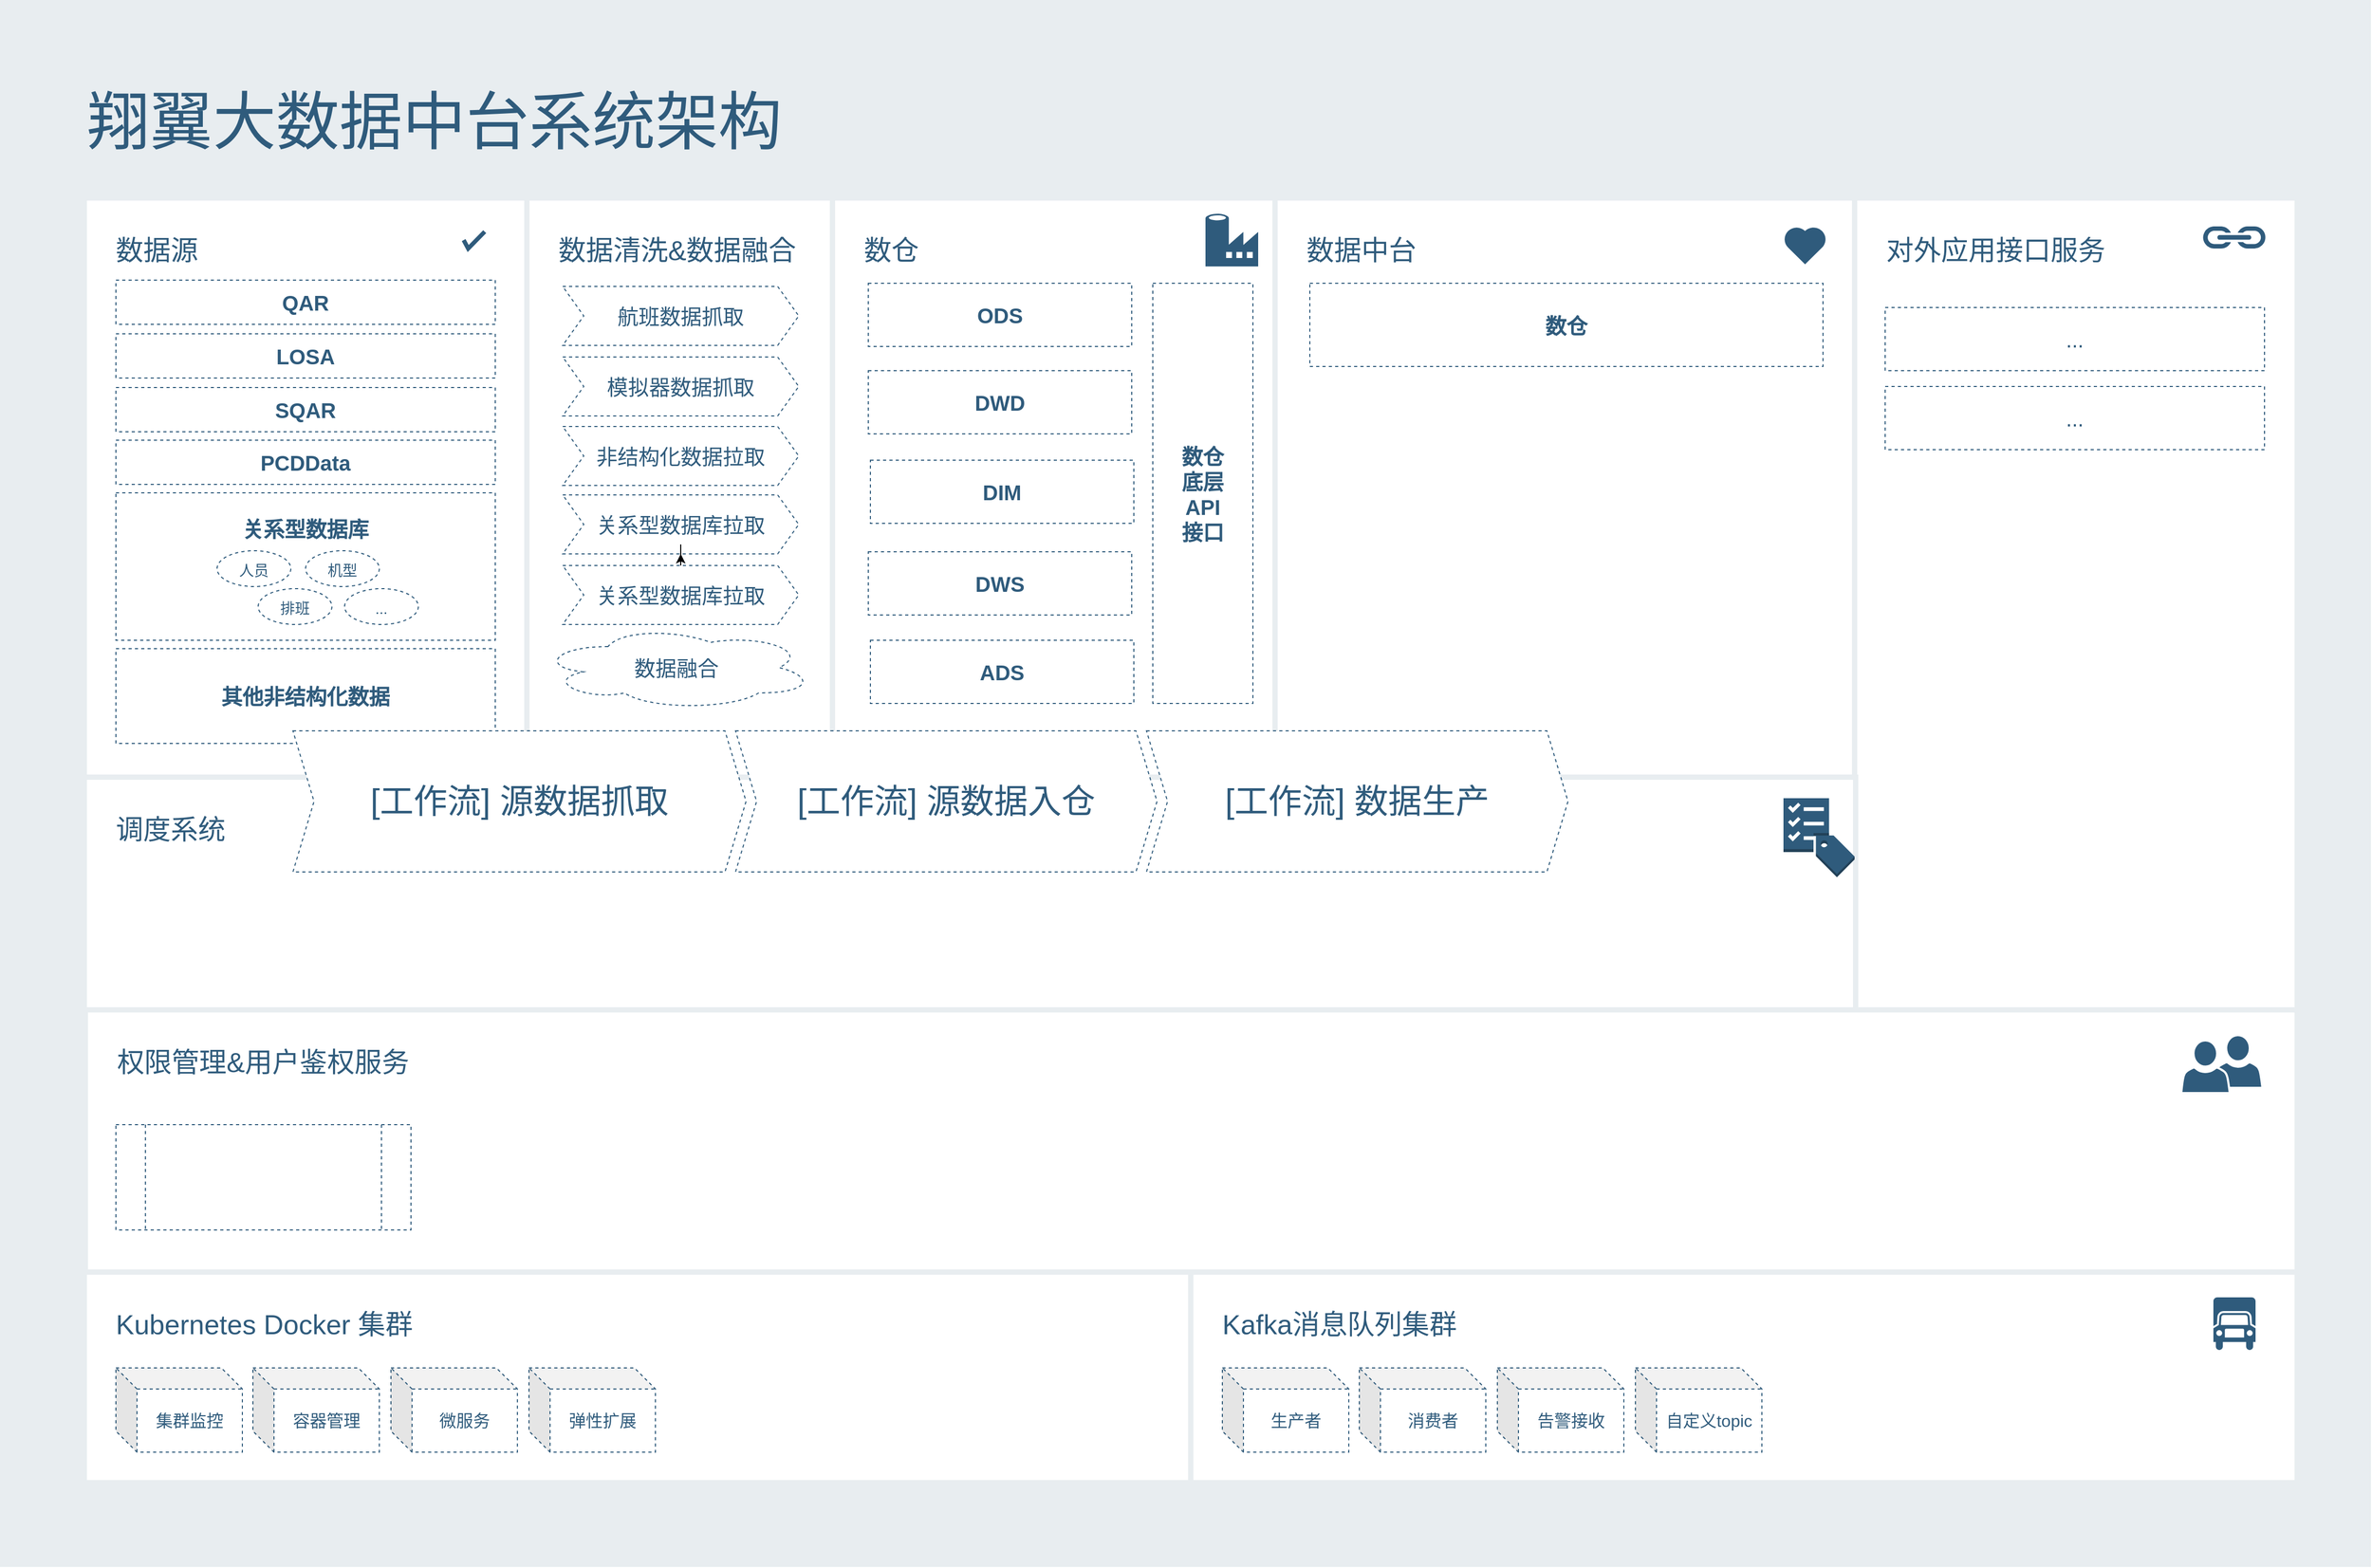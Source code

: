 <mxfile version="20.1.1" type="github">
  <diagram id="07fea595-8f29-1299-0266-81d95cde20df" name="Page-1">
    <mxGraphModel dx="4703" dy="1615" grid="1" gridSize="10" guides="1" tooltips="1" connect="1" arrows="1" fold="1" page="1" pageScale="1" pageWidth="1169" pageHeight="827" background="none" math="0" shadow="0">
      <root>
        <mxCell id="0" />
        <mxCell id="1" parent="0" />
        <mxCell id="698" value="" style="rounded=0;whiteSpace=wrap;html=1;shadow=0;labelBackgroundColor=none;strokeColor=none;strokeWidth=3;fillColor=#e8edf0;fontSize=60;fontColor=#2F5B7C;align=left;" parent="1" vertex="1">
          <mxGeometry x="-2290" y="32" width="2250" height="1488" as="geometry" />
        </mxCell>
        <mxCell id="700" value="&lt;font&gt;&lt;font style=&quot;font-size: 26px&quot;&gt;数据源&lt;/font&gt;&lt;br&gt;&lt;/font&gt;&lt;font style=&quot;font-size: 12px&quot;&gt;&lt;br style=&quot;font-size: 12px&quot;&gt;&lt;br&gt;&lt;/font&gt;&lt;div style=&quot;font-size: 12px&quot;&gt;&lt;br style=&quot;font-size: 12px&quot;&gt;&lt;/div&gt;" style="rounded=0;whiteSpace=wrap;html=1;shadow=0;labelBackgroundColor=none;strokeColor=#e8edf0;strokeWidth=5;fillColor=#ffffff;fontSize=12;fontColor=#2F5B7C;align=left;verticalAlign=top;spacing=30;" parent="1" vertex="1">
          <mxGeometry x="-2210" y="220" width="420" height="550" as="geometry" />
        </mxCell>
        <mxCell id="702" value="&lt;div&gt;&lt;font style=&quot;font-size: 26px;&quot;&gt;数据清洗&amp;amp;数据融合&lt;/font&gt;&lt;br&gt;&lt;/div&gt;&lt;div&gt;&lt;br&gt;&lt;/div&gt;" style="rounded=0;whiteSpace=wrap;html=1;shadow=0;labelBackgroundColor=none;strokeColor=#e8edf0;strokeWidth=5;fillColor=#ffffff;fontSize=12;fontColor=#2F5B7C;align=left;verticalAlign=top;spacing=30;" parent="1" vertex="1">
          <mxGeometry x="-1790" y="220" width="290" height="560" as="geometry" />
        </mxCell>
        <mxCell id="703" value="&lt;div style=&quot;font-size: 26px&quot;&gt;数仓&lt;br style=&quot;font-size: 12px;&quot;&gt;&lt;/div&gt;&lt;div&gt;&lt;b&gt;&lt;br&gt;&lt;/b&gt;&lt;/div&gt;&lt;div&gt;&lt;b&gt;&lt;br&gt;&lt;/b&gt;&lt;/div&gt;&lt;div&gt;&lt;b&gt;&lt;br&gt;&lt;/b&gt;&lt;/div&gt;&lt;div style=&quot;font-size: 10px&quot;&gt;&lt;br&gt;&lt;/div&gt;" style="rounded=0;whiteSpace=wrap;html=1;shadow=0;labelBackgroundColor=none;strokeColor=#e8edf0;strokeWidth=5;fillColor=#ffffff;fontSize=12;fontColor=#2F5B7C;align=left;verticalAlign=top;spacing=30;" parent="1" vertex="1">
          <mxGeometry x="-1500" y="220" width="420" height="550" as="geometry" />
        </mxCell>
        <mxCell id="704" value="&lt;div&gt;&lt;font style=&quot;font-size: 26px&quot;&gt;对外应用接口服务&lt;/font&gt;&lt;/div&gt;&lt;div&gt;&lt;br&gt;&lt;/div&gt;&lt;div&gt;&lt;br&gt;&lt;/div&gt;" style="rounded=0;whiteSpace=wrap;html=1;shadow=0;labelBackgroundColor=none;strokeColor=#e8edf0;strokeWidth=5;fillColor=#ffffff;fontSize=12;fontColor=#2F5B7C;align=left;verticalAlign=top;spacing=30;" parent="1" vertex="1">
          <mxGeometry x="-530" y="220" width="420" height="780" as="geometry" />
        </mxCell>
        <mxCell id="705" value="&lt;div&gt;&lt;font style=&quot;font-size: 26px&quot;&gt;数据中台&lt;/font&gt;&lt;/div&gt;&lt;div&gt;&lt;br&gt;&lt;/div&gt;&lt;div&gt;&lt;br&gt;&lt;/div&gt;&lt;div style=&quot;font-size: 10px&quot;&gt;&lt;br&gt;&lt;/div&gt;" style="rounded=0;whiteSpace=wrap;html=1;shadow=0;labelBackgroundColor=none;strokeColor=#e8edf0;strokeWidth=5;fillColor=#ffffff;fontSize=12;fontColor=#2F5B7C;align=left;verticalAlign=top;spacing=30;" parent="1" vertex="1">
          <mxGeometry x="-1080" y="220" width="550" height="550" as="geometry" />
        </mxCell>
        <mxCell id="706" value="&lt;div style=&quot;font-size: 26px&quot;&gt;&lt;font style=&quot;font-size: 26px&quot;&gt;Kubernetes Docker 集群&lt;/font&gt;&lt;/div&gt;&lt;div&gt;&lt;br&gt;&lt;/div&gt;&lt;div style=&quot;font-size: 16px;&quot;&gt;&lt;br&gt;&lt;/div&gt;&lt;div&gt;&lt;br&gt;&lt;/div&gt;" style="rounded=0;whiteSpace=wrap;html=1;shadow=0;labelBackgroundColor=none;strokeColor=#e8edf0;strokeWidth=5;fillColor=#ffffff;fontSize=12;fontColor=#2F5B7C;align=left;verticalAlign=top;spacing=30;" parent="1" vertex="1">
          <mxGeometry x="-2210" y="1240" width="1050" height="200" as="geometry" />
        </mxCell>
        <mxCell id="707" value="&lt;div style=&quot;font-size: 26px&quot;&gt;&lt;font style=&quot;font-size: 26px&quot;&gt;Kafka消息队列集群&lt;/font&gt;&lt;/div&gt;&lt;div&gt;&lt;br&gt;&lt;/div&gt;&lt;div&gt;&lt;br&gt;&lt;/div&gt;" style="rounded=0;whiteSpace=wrap;html=1;shadow=0;labelBackgroundColor=none;strokeColor=#e8edf0;strokeWidth=5;fillColor=#ffffff;fontSize=12;fontColor=#2F5B7C;align=left;verticalAlign=top;spacing=30;" parent="1" vertex="1">
          <mxGeometry x="-1160" y="1240" width="1050" height="200" as="geometry" />
        </mxCell>
        <mxCell id="708" value="翔翼大数据中台系统架构" style="text;html=1;resizable=0;points=[];autosize=1;align=left;verticalAlign=top;spacingTop=-4;fontSize=60;fontColor=#2F5B7C;" parent="1" vertex="1">
          <mxGeometry x="-2210" y="110" width="680" height="80" as="geometry" />
        </mxCell>
        <mxCell id="709" value="" style="html=1;verticalLabelPosition=bottom;labelBackgroundColor=#ffffff;verticalAlign=top;shadow=0;dashed=0;strokeWidth=4;shape=mxgraph.ios7.misc.check;strokeColor=#2F5B7C;fillColor=#ffffff;gradientColor=none;fontSize=12;fontColor=#2F5B7C;align=left;" parent="1" vertex="1">
          <mxGeometry x="-1850" y="252" width="20" height="16" as="geometry" />
        </mxCell>
        <mxCell id="711" value="" style="html=1;verticalLabelPosition=bottom;labelBackgroundColor=#ffffff;verticalAlign=top;strokeWidth=3;strokeColor=none;fillColor=#2F5B7C;shadow=0;dashed=0;shape=mxgraph.ios7.icons.heart;fontSize=12;fontColor=#2F5B7C;align=left;" parent="1" vertex="1">
          <mxGeometry x="-597.5" y="247" width="41" height="36" as="geometry" />
        </mxCell>
        <mxCell id="717" value="" style="shape=image;html=1;verticalAlign=top;verticalLabelPosition=bottom;labelBackgroundColor=#ffffff;imageAspect=0;aspect=fixed;image=https://cdn4.iconfinder.com/data/icons/evil-icons-user-interface/64/price-128.png;shadow=0;strokeColor=#e8edf0;strokeWidth=3;fillColor=#2F5B7C;gradientColor=none;fontSize=10;fontColor=#2F5B7C;align=left;" parent="1" vertex="1">
          <mxGeometry x="-1226" y="1260" width="58" height="58" as="geometry" />
        </mxCell>
        <mxCell id="719" value="" style="shadow=0;dashed=0;html=1;strokeColor=none;fillColor=#2F5B7C;labelPosition=center;verticalLabelPosition=bottom;verticalAlign=top;outlineConnect=0;shape=mxgraph.office.concepts.link;labelBackgroundColor=none;fontSize=10;fontColor=#000000;align=left;" parent="1" vertex="1">
          <mxGeometry x="-200" y="247" width="61" height="21" as="geometry" />
        </mxCell>
        <mxCell id="H14SYPXaXDiF_nDZO379-722" value="&lt;font style=&quot;font-size: 20px;&quot;&gt;&lt;b&gt;ODS&lt;/b&gt;&lt;/font&gt;" style="rounded=0;whiteSpace=wrap;html=1;strokeColor=#2F5B7C;dashed=1;fontColor=#2F5B7C;" vertex="1" parent="1">
          <mxGeometry x="-1466" y="301" width="250" height="60" as="geometry" />
        </mxCell>
        <mxCell id="H14SYPXaXDiF_nDZO379-723" value="&lt;font style=&quot;font-size: 20px;&quot;&gt;&lt;b&gt;DWD&lt;/b&gt;&lt;/font&gt;" style="rounded=0;whiteSpace=wrap;html=1;strokeColor=#2F5B7C;dashed=1;fontColor=#2F5B7C;" vertex="1" parent="1">
          <mxGeometry x="-1466" y="384" width="250" height="60" as="geometry" />
        </mxCell>
        <mxCell id="H14SYPXaXDiF_nDZO379-724" value="&lt;font style=&quot;font-size: 20px;&quot;&gt;&lt;b&gt;DIM&lt;/b&gt;&lt;/font&gt;" style="rounded=0;whiteSpace=wrap;html=1;strokeColor=#2F5B7C;dashed=1;fontColor=#2F5B7C;" vertex="1" parent="1">
          <mxGeometry x="-1464" y="469" width="250" height="60" as="geometry" />
        </mxCell>
        <mxCell id="H14SYPXaXDiF_nDZO379-725" value="&lt;font style=&quot;font-size: 20px;&quot;&gt;&lt;b&gt;DWS&lt;/b&gt;&lt;/font&gt;" style="rounded=0;whiteSpace=wrap;html=1;strokeColor=#2F5B7C;dashed=1;fontColor=#2F5B7C;" vertex="1" parent="1">
          <mxGeometry x="-1466" y="556" width="250" height="60" as="geometry" />
        </mxCell>
        <mxCell id="H14SYPXaXDiF_nDZO379-727" value="&lt;font style=&quot;font-size: 20px;&quot;&gt;&lt;b&gt;ADS&lt;/b&gt;&lt;/font&gt;" style="rounded=0;whiteSpace=wrap;html=1;strokeColor=#2F5B7C;dashed=1;fontColor=#2F5B7C;" vertex="1" parent="1">
          <mxGeometry x="-1464" y="640" width="250" height="60" as="geometry" />
        </mxCell>
        <mxCell id="H14SYPXaXDiF_nDZO379-728" value="&lt;font style=&quot;font-size: 20px;&quot;&gt;&lt;b&gt;数仓&lt;br&gt;底层&lt;br&gt;API&lt;br&gt;接口&lt;br&gt;&lt;/b&gt;&lt;/font&gt;" style="rounded=0;whiteSpace=wrap;html=1;strokeColor=#2F5B7C;dashed=1;fontColor=#2F5B7C;" vertex="1" parent="1">
          <mxGeometry x="-1196" y="301" width="95" height="399" as="geometry" />
        </mxCell>
        <mxCell id="H14SYPXaXDiF_nDZO379-729" value="" style="shadow=0;dashed=0;html=1;strokeColor=none;labelPosition=center;verticalLabelPosition=bottom;verticalAlign=top;shape=mxgraph.mscae.cloud.data_factory;fillColor=#2F5B7C;labelBackgroundColor=none;fontSize=10;fontColor=#2F5B7C;align=left;" vertex="1" parent="1">
          <mxGeometry x="-1146" y="235" width="50" height="50" as="geometry" />
        </mxCell>
        <mxCell id="H14SYPXaXDiF_nDZO379-731" value="&lt;div style=&quot;font-size: 26px&quot;&gt;调度系统&lt;br&gt;&lt;/div&gt;" style="rounded=0;whiteSpace=wrap;html=1;shadow=0;labelBackgroundColor=none;strokeColor=#e8edf0;strokeWidth=5;fillColor=#ffffff;fontSize=12;fontColor=#2F5B7C;align=left;verticalAlign=top;spacing=30;" vertex="1" parent="1">
          <mxGeometry x="-2210" y="770" width="1681" height="230" as="geometry" />
        </mxCell>
        <mxCell id="H14SYPXaXDiF_nDZO379-732" value="&lt;font style=&quot;font-size: 20px;&quot;&gt;&lt;b&gt;QAR&lt;/b&gt;&lt;/font&gt;" style="rounded=0;whiteSpace=wrap;html=1;strokeColor=#2F5B7C;dashed=1;fontColor=#2F5B7C;" vertex="1" parent="1">
          <mxGeometry x="-2180" y="298" width="360" height="42" as="geometry" />
        </mxCell>
        <mxCell id="718" value="" style="dashed=0;html=1;shape=mxgraph.aws3.checklist_cost;fillColor=#2F5B7C;gradientColor=none;shadow=0;labelBackgroundColor=none;strokeColor=none;strokeWidth=3;fontSize=10;fontColor=#2F5B7C;align=left;" parent="1" vertex="1">
          <mxGeometry x="-597.5" y="790" width="67.5" height="75" as="geometry" />
        </mxCell>
        <mxCell id="H14SYPXaXDiF_nDZO379-733" value="&lt;div style=&quot;font-size: 26px&quot;&gt;权限管理&amp;amp;用户鉴权服务&lt;/div&gt;" style="rounded=0;whiteSpace=wrap;html=1;shadow=0;labelBackgroundColor=none;strokeColor=#e8edf0;strokeWidth=5;fillColor=#ffffff;fontSize=12;fontColor=#2F5B7C;align=left;verticalAlign=top;spacing=30;" vertex="1" parent="1">
          <mxGeometry x="-2209" y="991" width="2099" height="249" as="geometry" />
        </mxCell>
        <mxCell id="720" value="" style="group" parent="1" vertex="1" connectable="0">
          <mxGeometry x="-220" y="1020" width="69" height="50" as="geometry" />
        </mxCell>
        <mxCell id="721" value="" style="shadow=0;dashed=0;html=1;strokeColor=#FFFFFF;labelPosition=center;verticalLabelPosition=bottom;verticalAlign=top;outlineConnect=0;shape=mxgraph.office.users.user;fillColor=#2F5B7C;labelBackgroundColor=none;fontSize=10;fontColor=#000000;align=left;strokeWidth=2;" parent="720" vertex="1">
          <mxGeometry x="31" y="-5" width="46" height="50" as="geometry" />
        </mxCell>
        <mxCell id="722" value="" style="shadow=0;dashed=0;html=1;strokeColor=#FFFFFF;labelPosition=center;verticalLabelPosition=bottom;verticalAlign=top;outlineConnect=0;shape=mxgraph.office.users.user;fillColor=#2F5B7C;labelBackgroundColor=none;fontSize=10;fontColor=#000000;align=left;strokeWidth=2;" parent="720" vertex="1">
          <mxGeometry width="46" height="50" as="geometry" />
        </mxCell>
        <mxCell id="H14SYPXaXDiF_nDZO379-736" value="&lt;span style=&quot;font-size: 32px;&quot;&gt;[工作流] 源数据入仓&lt;/span&gt;" style="shape=step;perimeter=stepPerimeter;whiteSpace=wrap;html=1;fixedSize=1;dashed=1;fontSize=20;fontColor=#2F5B7C;strokeColor=#2F5B7C;" vertex="1" parent="1">
          <mxGeometry x="-1592" y="726" width="400" height="134" as="geometry" />
        </mxCell>
        <mxCell id="H14SYPXaXDiF_nDZO379-737" value="&lt;span style=&quot;font-size: 32px;&quot;&gt;[工作流] 数据生产&lt;/span&gt;" style="shape=step;perimeter=stepPerimeter;whiteSpace=wrap;html=1;fixedSize=1;dashed=1;fontSize=20;fontColor=#2F5B7C;strokeColor=#2F5B7C;" vertex="1" parent="1">
          <mxGeometry x="-1202" y="726" width="400" height="134" as="geometry" />
        </mxCell>
        <mxCell id="H14SYPXaXDiF_nDZO379-738" value="&lt;font style=&quot;font-size: 20px;&quot;&gt;&lt;b&gt;LOSA&lt;/b&gt;&lt;/font&gt;" style="rounded=0;whiteSpace=wrap;html=1;strokeColor=#2F5B7C;dashed=1;fontColor=#2F5B7C;" vertex="1" parent="1">
          <mxGeometry x="-2180" y="349" width="360" height="42" as="geometry" />
        </mxCell>
        <mxCell id="H14SYPXaXDiF_nDZO379-739" value="&lt;font style=&quot;font-size: 20px;&quot;&gt;&lt;b&gt;SQAR&lt;/b&gt;&lt;/font&gt;" style="rounded=0;whiteSpace=wrap;html=1;strokeColor=#2F5B7C;dashed=1;fontColor=#2F5B7C;" vertex="1" parent="1">
          <mxGeometry x="-2180" y="400" width="360" height="42" as="geometry" />
        </mxCell>
        <mxCell id="H14SYPXaXDiF_nDZO379-741" value="&lt;font style=&quot;font-size: 20px;&quot;&gt;&lt;b&gt;关系型数据库&lt;br&gt;&lt;br&gt;&lt;br&gt;&lt;br&gt;&lt;/b&gt;&lt;/font&gt;" style="rounded=0;whiteSpace=wrap;html=1;strokeColor=#2F5B7C;dashed=1;fontColor=#2F5B7C;align=center;" vertex="1" parent="1">
          <mxGeometry x="-2180" y="500" width="360" height="140" as="geometry" />
        </mxCell>
        <mxCell id="H14SYPXaXDiF_nDZO379-740" value="&lt;font style=&quot;font-size: 20px;&quot;&gt;&lt;b&gt;PCDData&lt;/b&gt;&lt;/font&gt;" style="rounded=0;whiteSpace=wrap;html=1;strokeColor=#2F5B7C;dashed=1;fontColor=#2F5B7C;" vertex="1" parent="1">
          <mxGeometry x="-2180" y="450" width="360" height="42" as="geometry" />
        </mxCell>
        <mxCell id="H14SYPXaXDiF_nDZO379-742" value="&lt;font style=&quot;font-size: 20px;&quot;&gt;&lt;b&gt;其他非结构化数据&lt;br&gt;&lt;/b&gt;&lt;/font&gt;" style="rounded=0;whiteSpace=wrap;html=1;strokeColor=#2F5B7C;dashed=1;fontColor=#2F5B7C;align=center;" vertex="1" parent="1">
          <mxGeometry x="-2180" y="648" width="360" height="90" as="geometry" />
        </mxCell>
        <mxCell id="H14SYPXaXDiF_nDZO379-734" value="&lt;font style=&quot;font-size: 32px;&quot;&gt;[工作流] 源数据抓取&lt;/font&gt;" style="shape=step;perimeter=stepPerimeter;whiteSpace=wrap;html=1;fixedSize=1;dashed=1;fontSize=20;fontColor=#2F5B7C;strokeColor=#2F5B7C;" vertex="1" parent="1">
          <mxGeometry x="-2012" y="726" width="430" height="134" as="geometry" />
        </mxCell>
        <mxCell id="H14SYPXaXDiF_nDZO379-743" value="&lt;font style=&quot;font-size: 14px; line-height: 0.1;&quot;&gt;人员&lt;br&gt;&lt;/font&gt;" style="ellipse;whiteSpace=wrap;html=1;dashed=1;fontSize=32;fontColor=#2F5B7C;strokeColor=#2F5B7C;verticalAlign=bottom;" vertex="1" parent="1">
          <mxGeometry x="-2084" y="555" width="70" height="34" as="geometry" />
        </mxCell>
        <mxCell id="H14SYPXaXDiF_nDZO379-744" value="&lt;font style=&quot;font-size: 14px; line-height: 0.1;&quot;&gt;排班&lt;br&gt;&lt;/font&gt;" style="ellipse;whiteSpace=wrap;html=1;dashed=1;fontSize=32;fontColor=#2F5B7C;strokeColor=#2F5B7C;verticalAlign=bottom;" vertex="1" parent="1">
          <mxGeometry x="-2045" y="591" width="70" height="34" as="geometry" />
        </mxCell>
        <mxCell id="H14SYPXaXDiF_nDZO379-745" value="&lt;font style=&quot;font-size: 14px; line-height: 0.1;&quot;&gt;机型&lt;br&gt;&lt;/font&gt;" style="ellipse;whiteSpace=wrap;html=1;dashed=1;fontSize=32;fontColor=#2F5B7C;strokeColor=#2F5B7C;verticalAlign=bottom;" vertex="1" parent="1">
          <mxGeometry x="-2000" y="555" width="70" height="34" as="geometry" />
        </mxCell>
        <mxCell id="H14SYPXaXDiF_nDZO379-747" value="&lt;font style=&quot;font-size: 14px; line-height: 0.1;&quot;&gt;...&lt;br&gt;&lt;/font&gt;" style="ellipse;whiteSpace=wrap;html=1;dashed=1;fontSize=32;fontColor=#2F5B7C;strokeColor=#2F5B7C;verticalAlign=bottom;" vertex="1" parent="1">
          <mxGeometry x="-1963" y="591" width="70" height="34" as="geometry" />
        </mxCell>
        <mxCell id="H14SYPXaXDiF_nDZO379-752" value="&lt;font style=&quot;font-size: 20px;&quot;&gt;航班数据抓取&lt;/font&gt;" style="shape=step;perimeter=stepPerimeter;whiteSpace=wrap;html=1;fixedSize=1;dashed=1;fontSize=14;fontColor=#2F5B7C;strokeColor=#2F5B7C;" vertex="1" parent="1">
          <mxGeometry x="-1756" y="304" width="224" height="56" as="geometry" />
        </mxCell>
        <mxCell id="H14SYPXaXDiF_nDZO379-753" value="&lt;font style=&quot;font-size: 20px;&quot;&gt;模拟器数据抓取&lt;/font&gt;" style="shape=step;perimeter=stepPerimeter;whiteSpace=wrap;html=1;fixedSize=1;dashed=1;fontSize=14;fontColor=#2F5B7C;strokeColor=#2F5B7C;" vertex="1" parent="1">
          <mxGeometry x="-1756" y="371" width="224" height="56" as="geometry" />
        </mxCell>
        <mxCell id="H14SYPXaXDiF_nDZO379-754" value="&lt;font style=&quot;font-size: 20px;&quot;&gt;非结构化数据拉取&lt;/font&gt;" style="shape=step;perimeter=stepPerimeter;whiteSpace=wrap;html=1;fixedSize=1;dashed=1;fontSize=14;fontColor=#2F5B7C;strokeColor=#2F5B7C;" vertex="1" parent="1">
          <mxGeometry x="-1756" y="437" width="224" height="56" as="geometry" />
        </mxCell>
        <mxCell id="H14SYPXaXDiF_nDZO379-755" value="&lt;span style=&quot;font-size: 20px;&quot;&gt;关系型数据库拉取&lt;/span&gt;" style="shape=step;perimeter=stepPerimeter;whiteSpace=wrap;html=1;fixedSize=1;dashed=1;fontSize=14;fontColor=#2F5B7C;strokeColor=#2F5B7C;" vertex="1" parent="1">
          <mxGeometry x="-1756" y="502" width="224" height="56" as="geometry" />
        </mxCell>
        <mxCell id="H14SYPXaXDiF_nDZO379-757" value="" style="edgeStyle=orthogonalEdgeStyle;rounded=0;orthogonalLoop=1;jettySize=auto;html=1;fontSize=20;fontColor=#2F5B7C;" edge="1" parent="1" source="H14SYPXaXDiF_nDZO379-756" target="H14SYPXaXDiF_nDZO379-755">
          <mxGeometry relative="1" as="geometry" />
        </mxCell>
        <mxCell id="H14SYPXaXDiF_nDZO379-756" value="&lt;span style=&quot;font-size: 20px;&quot;&gt;关系型数据库拉取&lt;/span&gt;" style="shape=step;perimeter=stepPerimeter;whiteSpace=wrap;html=1;fixedSize=1;dashed=1;fontSize=14;fontColor=#2F5B7C;strokeColor=#2F5B7C;" vertex="1" parent="1">
          <mxGeometry x="-1756" y="569" width="224" height="56" as="geometry" />
        </mxCell>
        <mxCell id="H14SYPXaXDiF_nDZO379-758" value="数据融合" style="ellipse;shape=cloud;whiteSpace=wrap;html=1;dashed=1;fontSize=20;fontColor=#2F5B7C;strokeColor=#2F5B7C;" vertex="1" parent="1">
          <mxGeometry x="-1778" y="626" width="260" height="80" as="geometry" />
        </mxCell>
        <mxCell id="716" value="" style="shape=mxgraph.signs.transportation.truck_6;html=1;fillColor=#2F5B7C;strokeColor=none;verticalLabelPosition=bottom;verticalAlign=top;align=center;shadow=0;labelBackgroundColor=none;fontSize=10;fontColor=#2F5B7C;aspect=fixed;" parent="1" vertex="1">
          <mxGeometry x="-189.5" y="1264" width="40" height="50" as="geometry" />
        </mxCell>
        <mxCell id="H14SYPXaXDiF_nDZO379-760" value="..." style="rounded=0;whiteSpace=wrap;html=1;dashed=1;fontSize=20;fontColor=#2F5B7C;strokeColor=#2F5B7C;" vertex="1" parent="1">
          <mxGeometry x="-501" y="324" width="360" height="60" as="geometry" />
        </mxCell>
        <mxCell id="H14SYPXaXDiF_nDZO379-761" value="..." style="rounded=0;whiteSpace=wrap;html=1;dashed=1;fontSize=20;fontColor=#2F5B7C;strokeColor=#2F5B7C;" vertex="1" parent="1">
          <mxGeometry x="-501" y="399" width="360" height="60" as="geometry" />
        </mxCell>
        <mxCell id="H14SYPXaXDiF_nDZO379-762" value="集群监控" style="shape=cube;whiteSpace=wrap;html=1;boundedLbl=1;backgroundOutline=1;darkOpacity=0.05;darkOpacity2=0.1;dashed=1;fontSize=16;fontColor=#2F5B7C;strokeColor=#2F5B7C;" vertex="1" parent="1">
          <mxGeometry x="-2180" y="1331" width="120" height="80" as="geometry" />
        </mxCell>
        <mxCell id="H14SYPXaXDiF_nDZO379-763" value="容器管理" style="shape=cube;whiteSpace=wrap;html=1;boundedLbl=1;backgroundOutline=1;darkOpacity=0.05;darkOpacity2=0.1;dashed=1;fontSize=16;fontColor=#2F5B7C;strokeColor=#2F5B7C;" vertex="1" parent="1">
          <mxGeometry x="-2050" y="1331" width="120" height="80" as="geometry" />
        </mxCell>
        <mxCell id="H14SYPXaXDiF_nDZO379-764" value="微服务" style="shape=cube;whiteSpace=wrap;html=1;boundedLbl=1;backgroundOutline=1;darkOpacity=0.05;darkOpacity2=0.1;dashed=1;fontSize=16;fontColor=#2F5B7C;strokeColor=#2F5B7C;" vertex="1" parent="1">
          <mxGeometry x="-1919" y="1331" width="120" height="80" as="geometry" />
        </mxCell>
        <mxCell id="H14SYPXaXDiF_nDZO379-765" value="弹性扩展" style="shape=cube;whiteSpace=wrap;html=1;boundedLbl=1;backgroundOutline=1;darkOpacity=0.05;darkOpacity2=0.1;dashed=1;fontSize=16;fontColor=#2F5B7C;strokeColor=#2F5B7C;" vertex="1" parent="1">
          <mxGeometry x="-1788" y="1331" width="120" height="80" as="geometry" />
        </mxCell>
        <mxCell id="H14SYPXaXDiF_nDZO379-766" value="生产者" style="shape=cube;whiteSpace=wrap;html=1;boundedLbl=1;backgroundOutline=1;darkOpacity=0.05;darkOpacity2=0.1;dashed=1;fontSize=16;fontColor=#2F5B7C;strokeColor=#2F5B7C;" vertex="1" parent="1">
          <mxGeometry x="-1130" y="1331" width="120" height="80" as="geometry" />
        </mxCell>
        <mxCell id="H14SYPXaXDiF_nDZO379-767" value="消费者" style="shape=cube;whiteSpace=wrap;html=1;boundedLbl=1;backgroundOutline=1;darkOpacity=0.05;darkOpacity2=0.1;dashed=1;fontSize=16;fontColor=#2F5B7C;strokeColor=#2F5B7C;" vertex="1" parent="1">
          <mxGeometry x="-1000" y="1331" width="120" height="80" as="geometry" />
        </mxCell>
        <mxCell id="H14SYPXaXDiF_nDZO379-768" value="告警接收" style="shape=cube;whiteSpace=wrap;html=1;boundedLbl=1;backgroundOutline=1;darkOpacity=0.05;darkOpacity2=0.1;dashed=1;fontSize=16;fontColor=#2F5B7C;strokeColor=#2F5B7C;" vertex="1" parent="1">
          <mxGeometry x="-869" y="1331" width="120" height="80" as="geometry" />
        </mxCell>
        <mxCell id="H14SYPXaXDiF_nDZO379-769" value="自定义topic" style="shape=cube;whiteSpace=wrap;html=1;boundedLbl=1;backgroundOutline=1;darkOpacity=0.05;darkOpacity2=0.1;dashed=1;fontSize=16;fontColor=#2F5B7C;strokeColor=#2F5B7C;" vertex="1" parent="1">
          <mxGeometry x="-738" y="1331" width="120" height="80" as="geometry" />
        </mxCell>
        <mxCell id="H14SYPXaXDiF_nDZO379-771" value="" style="shape=process;whiteSpace=wrap;html=1;backgroundOutline=1;dashed=1;fontSize=16;fontColor=#2F5B7C;strokeColor=#2F5B7C;" vertex="1" parent="1">
          <mxGeometry x="-2180" y="1100" width="280" height="100" as="geometry" />
        </mxCell>
        <mxCell id="H14SYPXaXDiF_nDZO379-774" value="&lt;font style=&quot;font-size: 20px;&quot;&gt;&lt;b&gt;数仓&lt;br&gt;&lt;/b&gt;&lt;/font&gt;" style="rounded=0;whiteSpace=wrap;html=1;strokeColor=#2F5B7C;dashed=1;fontColor=#2F5B7C;" vertex="1" parent="1">
          <mxGeometry x="-1047" y="301" width="487" height="79" as="geometry" />
        </mxCell>
      </root>
    </mxGraphModel>
  </diagram>
</mxfile>
